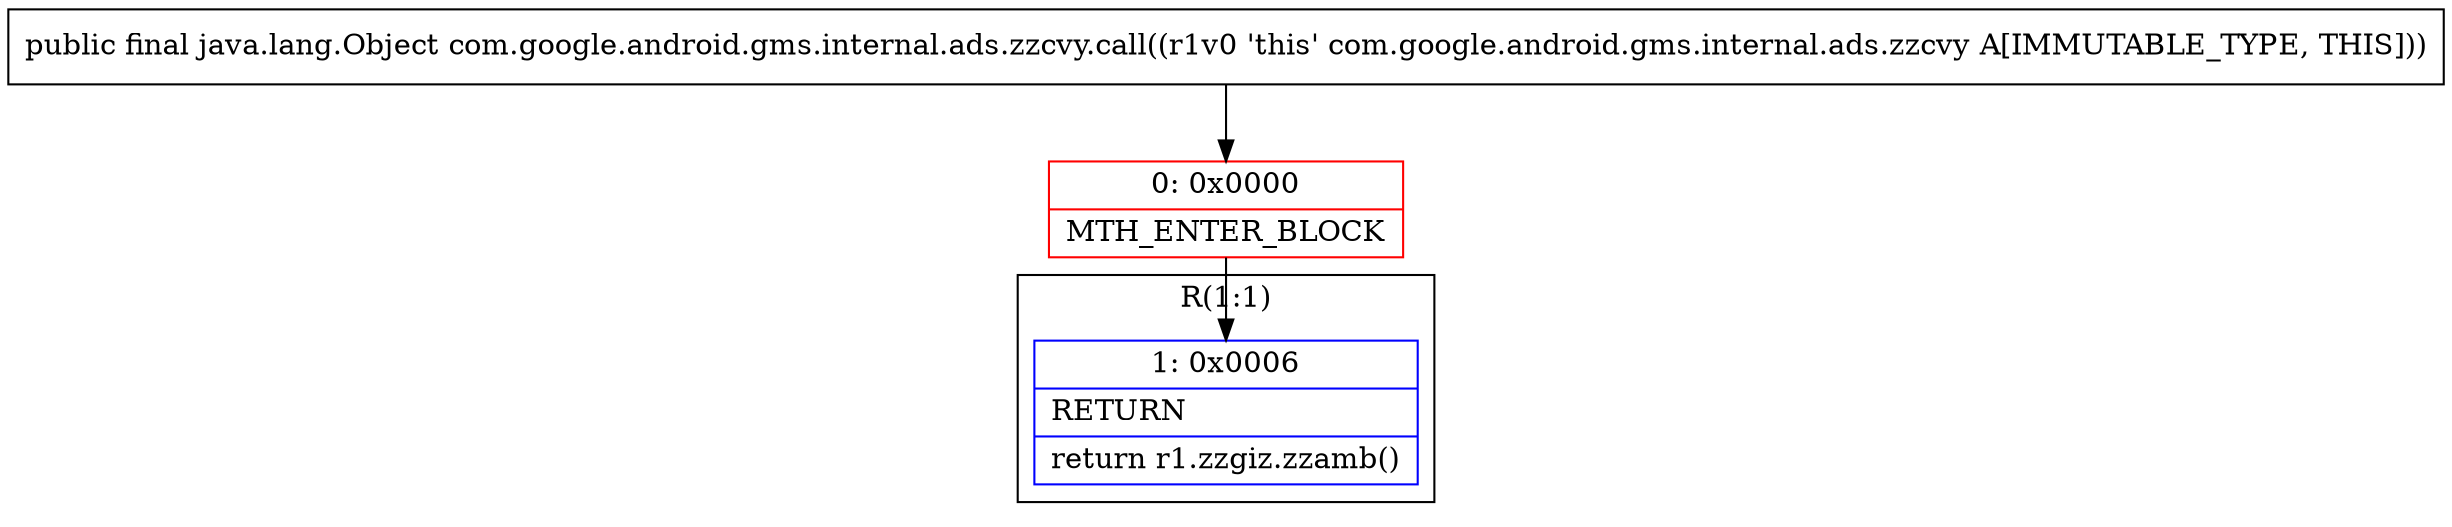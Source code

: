 digraph "CFG forcom.google.android.gms.internal.ads.zzcvy.call()Ljava\/lang\/Object;" {
subgraph cluster_Region_188016117 {
label = "R(1:1)";
node [shape=record,color=blue];
Node_1 [shape=record,label="{1\:\ 0x0006|RETURN\l|return r1.zzgiz.zzamb()\l}"];
}
Node_0 [shape=record,color=red,label="{0\:\ 0x0000|MTH_ENTER_BLOCK\l}"];
MethodNode[shape=record,label="{public final java.lang.Object com.google.android.gms.internal.ads.zzcvy.call((r1v0 'this' com.google.android.gms.internal.ads.zzcvy A[IMMUTABLE_TYPE, THIS])) }"];
MethodNode -> Node_0;
Node_0 -> Node_1;
}

